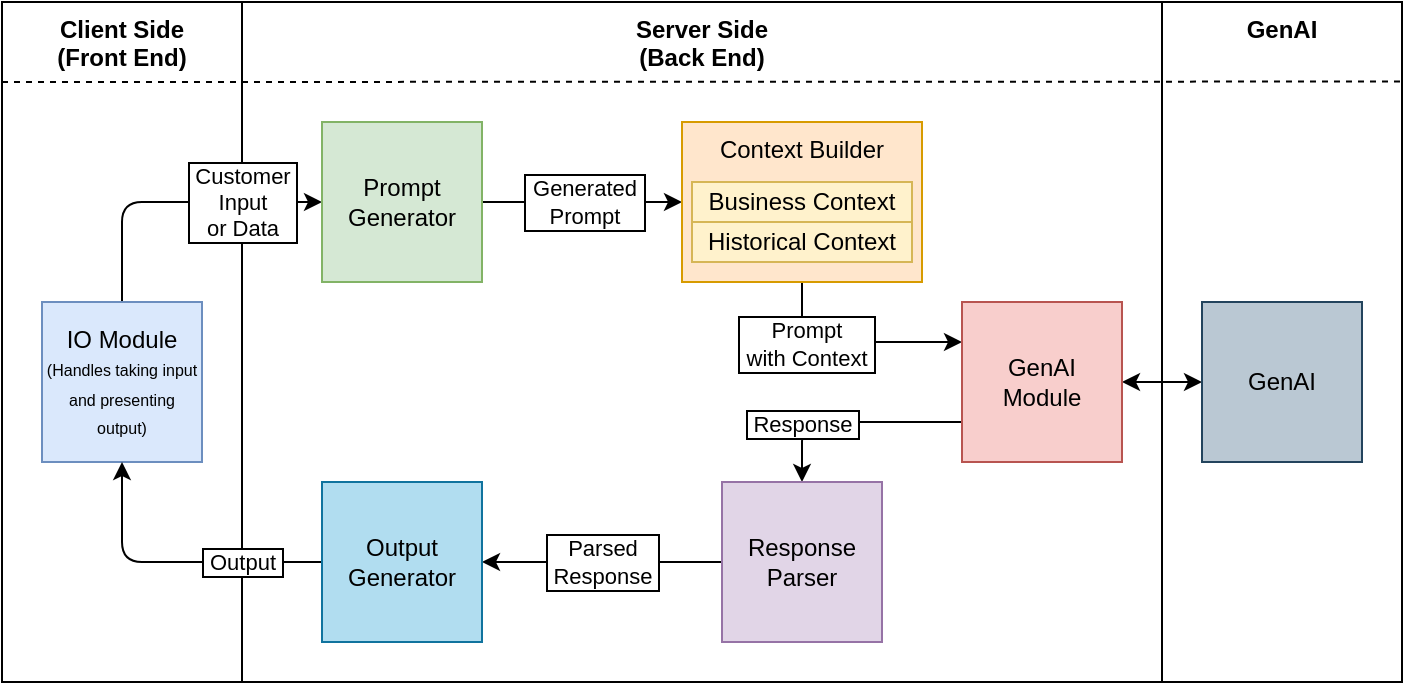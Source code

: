 <mxfile version="24.8.9" pages="2">
  <diagram name="Generic Architecture" id="oVn04cqjI4I9JJedJ097">
    <mxGraphModel dx="820" dy="520" grid="1" gridSize="10" guides="1" tooltips="1" connect="1" arrows="1" fold="1" page="1" pageScale="1" pageWidth="850" pageHeight="1100" math="0" shadow="0">
      <root>
        <mxCell id="0" />
        <mxCell id="1" parent="0" />
        <mxCell id="uJwLM321enoojBsdspnN-16" value="&lt;div&gt;&lt;b style=&quot;background-color: initial;&quot;&gt;GenAI&lt;/b&gt;&lt;/div&gt;" style="rounded=0;whiteSpace=wrap;html=1;verticalAlign=top;" vertex="1" parent="1">
          <mxGeometry x="660" y="140" width="120" height="340" as="geometry" />
        </mxCell>
        <mxCell id="uJwLM321enoojBsdspnN-15" value="&lt;b&gt;Server Side&lt;/b&gt;&lt;div&gt;&lt;b&gt;(Back End)&lt;/b&gt;&lt;/div&gt;" style="rounded=0;whiteSpace=wrap;html=1;verticalAlign=top;" vertex="1" parent="1">
          <mxGeometry x="200" y="140" width="460" height="340" as="geometry" />
        </mxCell>
        <mxCell id="uJwLM321enoojBsdspnN-14" value="&lt;b&gt;Client Side&lt;/b&gt;&lt;div&gt;&lt;b&gt;(Front End)&lt;/b&gt;&lt;/div&gt;" style="rounded=0;whiteSpace=wrap;html=1;verticalAlign=top;" vertex="1" parent="1">
          <mxGeometry x="80" y="140" width="120" height="340" as="geometry" />
        </mxCell>
        <mxCell id="-5lLzuhtgs18jf8ZroVW-4" style="edgeStyle=orthogonalEdgeStyle;rounded=1;orthogonalLoop=1;jettySize=auto;html=1;exitX=0.5;exitY=0;exitDx=0;exitDy=0;entryX=0;entryY=0.5;entryDx=0;entryDy=0;curved=0;" parent="1" source="-5lLzuhtgs18jf8ZroVW-1" target="-5lLzuhtgs18jf8ZroVW-2" edge="1">
          <mxGeometry relative="1" as="geometry" />
        </mxCell>
        <mxCell id="-5lLzuhtgs18jf8ZroVW-6" value="&amp;nbsp;Customer&amp;nbsp;&lt;div&gt;Input&lt;div&gt;or Data&lt;/div&gt;&lt;/div&gt;" style="edgeLabel;html=1;align=center;verticalAlign=middle;resizable=0;points=[];labelBorderColor=default;" parent="-5lLzuhtgs18jf8ZroVW-4" vertex="1" connectable="0">
          <mxGeometry x="-0.414" relative="1" as="geometry">
            <mxPoint x="60" y="-6" as="offset" />
          </mxGeometry>
        </mxCell>
        <mxCell id="-5lLzuhtgs18jf8ZroVW-1" value="IO Module&lt;div&gt;&lt;font style=&quot;font-size: 8px;&quot;&gt;(Handles taking input and presenting output)&lt;/font&gt;&lt;/div&gt;" style="rounded=0;whiteSpace=wrap;html=1;fillColor=#dae8fc;strokeColor=#6c8ebf;" parent="1" vertex="1">
          <mxGeometry x="100" y="290" width="80" height="80" as="geometry" />
        </mxCell>
        <mxCell id="-5lLzuhtgs18jf8ZroVW-5" style="edgeStyle=orthogonalEdgeStyle;rounded=1;orthogonalLoop=1;jettySize=auto;html=1;exitX=1;exitY=0.5;exitDx=0;exitDy=0;entryX=0;entryY=0.5;entryDx=0;entryDy=0;curved=0;" parent="1" source="-5lLzuhtgs18jf8ZroVW-2" target="-5lLzuhtgs18jf8ZroVW-3" edge="1">
          <mxGeometry relative="1" as="geometry" />
        </mxCell>
        <mxCell id="-5lLzuhtgs18jf8ZroVW-7" value="&amp;nbsp;Generated&amp;nbsp;&lt;div&gt;Prompt&lt;/div&gt;" style="edgeLabel;html=1;align=center;verticalAlign=middle;resizable=0;points=[];labelBorderColor=default;" parent="-5lLzuhtgs18jf8ZroVW-5" vertex="1" connectable="0">
          <mxGeometry x="-0.385" y="-4" relative="1" as="geometry">
            <mxPoint x="20" y="-4" as="offset" />
          </mxGeometry>
        </mxCell>
        <mxCell id="-5lLzuhtgs18jf8ZroVW-2" value="Prompt Generator" style="rounded=0;whiteSpace=wrap;html=1;fillColor=#d5e8d4;strokeColor=#82b366;" parent="1" vertex="1">
          <mxGeometry x="240" y="200" width="80" height="80" as="geometry" />
        </mxCell>
        <mxCell id="uJwLM321enoojBsdspnN-2" style="edgeStyle=orthogonalEdgeStyle;rounded=1;orthogonalLoop=1;jettySize=auto;html=1;exitX=0.5;exitY=1;exitDx=0;exitDy=0;entryX=0;entryY=0.25;entryDx=0;entryDy=0;curved=0;" edge="1" parent="1" source="-5lLzuhtgs18jf8ZroVW-3" target="uJwLM321enoojBsdspnN-1">
          <mxGeometry relative="1" as="geometry" />
        </mxCell>
        <mxCell id="uJwLM321enoojBsdspnN-3" value="&amp;nbsp;Prompt&amp;nbsp;&lt;div&gt;&amp;nbsp;with Context&amp;nbsp;&lt;/div&gt;" style="edgeLabel;html=1;align=center;verticalAlign=middle;resizable=0;points=[];labelBorderColor=default;" vertex="1" connectable="0" parent="uJwLM321enoojBsdspnN-2">
          <mxGeometry x="-0.135" y="-1" relative="1" as="geometry">
            <mxPoint x="-16" as="offset" />
          </mxGeometry>
        </mxCell>
        <mxCell id="-5lLzuhtgs18jf8ZroVW-3" value="Context Builder" style="rounded=0;whiteSpace=wrap;html=1;labelPosition=center;verticalLabelPosition=middle;align=center;verticalAlign=top;fillColor=#ffe6cc;strokeColor=#d79b00;" parent="1" vertex="1">
          <mxGeometry x="420" y="200" width="120" height="80" as="geometry" />
        </mxCell>
        <mxCell id="-5lLzuhtgs18jf8ZroVW-9" value="Business Context" style="rounded=0;whiteSpace=wrap;html=1;fillColor=#fff2cc;strokeColor=#d6b656;" parent="1" vertex="1">
          <mxGeometry x="425" y="230" width="110" height="20" as="geometry" />
        </mxCell>
        <mxCell id="-5lLzuhtgs18jf8ZroVW-10" value="Historical Context" style="rounded=0;whiteSpace=wrap;html=1;fillColor=#fff2cc;strokeColor=#d6b656;" parent="1" vertex="1">
          <mxGeometry x="425" y="250" width="110" height="20" as="geometry" />
        </mxCell>
        <mxCell id="uJwLM321enoojBsdspnN-5" style="edgeStyle=orthogonalEdgeStyle;rounded=1;orthogonalLoop=1;jettySize=auto;html=1;exitX=0;exitY=0.75;exitDx=0;exitDy=0;entryX=0.5;entryY=0;entryDx=0;entryDy=0;curved=0;" edge="1" parent="1" source="uJwLM321enoojBsdspnN-1" target="uJwLM321enoojBsdspnN-4">
          <mxGeometry relative="1" as="geometry" />
        </mxCell>
        <mxCell id="uJwLM321enoojBsdspnN-6" value="&amp;nbsp;Response&amp;nbsp;" style="edgeLabel;html=1;align=center;verticalAlign=middle;resizable=0;points=[];labelBorderColor=default;" vertex="1" connectable="0" parent="uJwLM321enoojBsdspnN-5">
          <mxGeometry x="0.132" y="1" relative="1" as="geometry">
            <mxPoint x="-18" as="offset" />
          </mxGeometry>
        </mxCell>
        <mxCell id="uJwLM321enoojBsdspnN-13" style="edgeStyle=orthogonalEdgeStyle;rounded=0;orthogonalLoop=1;jettySize=auto;html=1;exitX=1;exitY=0.5;exitDx=0;exitDy=0;entryX=0;entryY=0.5;entryDx=0;entryDy=0;startArrow=classic;startFill=1;" edge="1" parent="1" source="uJwLM321enoojBsdspnN-1" target="uJwLM321enoojBsdspnN-12">
          <mxGeometry relative="1" as="geometry" />
        </mxCell>
        <mxCell id="uJwLM321enoojBsdspnN-1" value="GenAI&lt;div&gt;Module&lt;/div&gt;" style="rounded=0;whiteSpace=wrap;html=1;fillColor=#f8cecc;strokeColor=#b85450;" vertex="1" parent="1">
          <mxGeometry x="560" y="290" width="80" height="80" as="geometry" />
        </mxCell>
        <mxCell id="uJwLM321enoojBsdspnN-8" style="edgeStyle=orthogonalEdgeStyle;rounded=0;orthogonalLoop=1;jettySize=auto;html=1;exitX=0;exitY=0.5;exitDx=0;exitDy=0;entryX=1;entryY=0.5;entryDx=0;entryDy=0;" edge="1" parent="1" source="uJwLM321enoojBsdspnN-4" target="uJwLM321enoojBsdspnN-7">
          <mxGeometry relative="1" as="geometry" />
        </mxCell>
        <mxCell id="uJwLM321enoojBsdspnN-9" value="&amp;nbsp;Parsed&amp;nbsp;&lt;div&gt;&amp;nbsp;Response&amp;nbsp;&lt;/div&gt;" style="edgeLabel;html=1;align=center;verticalAlign=middle;resizable=0;points=[];labelBorderColor=default;" vertex="1" connectable="0" parent="uJwLM321enoojBsdspnN-8">
          <mxGeometry x="0.197" y="-2" relative="1" as="geometry">
            <mxPoint x="12" y="2" as="offset" />
          </mxGeometry>
        </mxCell>
        <mxCell id="uJwLM321enoojBsdspnN-4" value="Response&lt;div&gt;&lt;span style=&quot;background-color: initial;&quot;&gt;Parser&lt;/span&gt;&lt;/div&gt;" style="rounded=0;whiteSpace=wrap;html=1;fillColor=#e1d5e7;strokeColor=#9673a6;" vertex="1" parent="1">
          <mxGeometry x="440" y="380" width="80" height="80" as="geometry" />
        </mxCell>
        <mxCell id="uJwLM321enoojBsdspnN-10" style="edgeStyle=orthogonalEdgeStyle;rounded=1;orthogonalLoop=1;jettySize=auto;html=1;exitX=0;exitY=0.5;exitDx=0;exitDy=0;entryX=0.5;entryY=1;entryDx=0;entryDy=0;curved=0;" edge="1" parent="1" source="uJwLM321enoojBsdspnN-7" target="-5lLzuhtgs18jf8ZroVW-1">
          <mxGeometry relative="1" as="geometry" />
        </mxCell>
        <mxCell id="uJwLM321enoojBsdspnN-11" value="&amp;nbsp;Output&amp;nbsp;" style="edgeLabel;html=1;align=center;verticalAlign=middle;resizable=0;points=[];labelBorderColor=default;" vertex="1" connectable="0" parent="uJwLM321enoojBsdspnN-10">
          <mxGeometry x="-0.203" y="-1" relative="1" as="geometry">
            <mxPoint x="20" y="1" as="offset" />
          </mxGeometry>
        </mxCell>
        <mxCell id="uJwLM321enoojBsdspnN-7" value="Output Generator" style="rounded=0;whiteSpace=wrap;html=1;fillColor=#b1ddf0;strokeColor=#10739e;" vertex="1" parent="1">
          <mxGeometry x="240" y="380" width="80" height="80" as="geometry" />
        </mxCell>
        <mxCell id="uJwLM321enoojBsdspnN-12" value="GenAI" style="rounded=0;whiteSpace=wrap;html=1;fillColor=#bac8d3;strokeColor=#23445d;" vertex="1" parent="1">
          <mxGeometry x="680" y="290" width="80" height="80" as="geometry" />
        </mxCell>
        <mxCell id="uJwLM321enoojBsdspnN-18" value="" style="endArrow=none;dashed=1;html=1;rounded=0;entryX=0.998;entryY=0.117;entryDx=0;entryDy=0;entryPerimeter=0;" edge="1" parent="1" target="uJwLM321enoojBsdspnN-16">
          <mxGeometry width="50" height="50" relative="1" as="geometry">
            <mxPoint x="80" y="180" as="sourcePoint" />
            <mxPoint x="780" y="175" as="targetPoint" />
          </mxGeometry>
        </mxCell>
      </root>
    </mxGraphModel>
  </diagram>
  <diagram id="SCJYKvDL74KUxTyZnXBH" name="Simple Chatbot">
    <mxGraphModel dx="757" dy="480" grid="1" gridSize="10" guides="1" tooltips="1" connect="1" arrows="1" fold="1" page="1" pageScale="1" pageWidth="850" pageHeight="1100" math="0" shadow="0">
      <root>
        <mxCell id="0" />
        <mxCell id="1" parent="0" />
        <mxCell id="xkvrShkvqqjQqG9QrzM1-1" value="&lt;div&gt;&lt;b style=&quot;background-color: initial;&quot;&gt;GenAI&lt;/b&gt;&lt;/div&gt;" style="rounded=0;whiteSpace=wrap;html=1;verticalAlign=top;" vertex="1" parent="1">
          <mxGeometry x="660" y="140" width="120" height="340" as="geometry" />
        </mxCell>
        <mxCell id="xkvrShkvqqjQqG9QrzM1-2" value="&lt;b&gt;Server Side&lt;/b&gt;&lt;div&gt;&lt;b&gt;(Back End)&lt;/b&gt;&lt;/div&gt;" style="rounded=0;whiteSpace=wrap;html=1;verticalAlign=top;" vertex="1" parent="1">
          <mxGeometry x="200" y="140" width="460" height="340" as="geometry" />
        </mxCell>
        <mxCell id="xkvrShkvqqjQqG9QrzM1-3" value="&lt;b&gt;Client Side&lt;/b&gt;&lt;div&gt;&lt;b&gt;(Front End)&lt;/b&gt;&lt;/div&gt;" style="rounded=0;whiteSpace=wrap;html=1;verticalAlign=top;" vertex="1" parent="1">
          <mxGeometry x="80" y="140" width="120" height="340" as="geometry" />
        </mxCell>
        <mxCell id="xkvrShkvqqjQqG9QrzM1-4" style="edgeStyle=orthogonalEdgeStyle;rounded=1;orthogonalLoop=1;jettySize=auto;html=1;exitX=0.5;exitY=0;exitDx=0;exitDy=0;entryX=0;entryY=0.5;entryDx=0;entryDy=0;curved=0;" edge="1" parent="1" source="xkvrShkvqqjQqG9QrzM1-6" target="xkvrShkvqqjQqG9QrzM1-9">
          <mxGeometry relative="1" as="geometry" />
        </mxCell>
        <mxCell id="xkvrShkvqqjQqG9QrzM1-5" value="&amp;nbsp;Customer&amp;nbsp;&lt;div&gt;Input&lt;div&gt;or Data&lt;/div&gt;&lt;/div&gt;" style="edgeLabel;html=1;align=center;verticalAlign=middle;resizable=0;points=[];labelBorderColor=default;" vertex="1" connectable="0" parent="xkvrShkvqqjQqG9QrzM1-4">
          <mxGeometry x="-0.414" relative="1" as="geometry">
            <mxPoint x="60" y="-6" as="offset" />
          </mxGeometry>
        </mxCell>
        <mxCell id="xkvrShkvqqjQqG9QrzM1-6" value="app/gui.py" style="rounded=0;whiteSpace=wrap;html=1;fillColor=#dae8fc;strokeColor=#6c8ebf;" vertex="1" parent="1">
          <mxGeometry x="100" y="290" width="80" height="80" as="geometry" />
        </mxCell>
        <mxCell id="xkvrShkvqqjQqG9QrzM1-7" style="edgeStyle=orthogonalEdgeStyle;rounded=1;orthogonalLoop=1;jettySize=auto;html=1;exitX=1;exitY=0.5;exitDx=0;exitDy=0;entryX=0;entryY=0.5;entryDx=0;entryDy=0;curved=0;" edge="1" parent="1" source="xkvrShkvqqjQqG9QrzM1-9" target="xkvrShkvqqjQqG9QrzM1-12">
          <mxGeometry relative="1" as="geometry" />
        </mxCell>
        <mxCell id="xkvrShkvqqjQqG9QrzM1-8" value="&amp;nbsp;Generated&amp;nbsp;&lt;div&gt;Prompt&lt;/div&gt;" style="edgeLabel;html=1;align=center;verticalAlign=middle;resizable=0;points=[];labelBorderColor=default;" vertex="1" connectable="0" parent="xkvrShkvqqjQqG9QrzM1-7">
          <mxGeometry x="-0.385" y="-4" relative="1" as="geometry">
            <mxPoint x="20" y="-4" as="offset" />
          </mxGeometry>
        </mxCell>
        <mxCell id="xkvrShkvqqjQqG9QrzM1-9" value="N/A&lt;div&gt;(Simply passed the prompt)&lt;/div&gt;" style="rounded=0;whiteSpace=wrap;html=1;fillColor=#d5e8d4;strokeColor=#82b366;" vertex="1" parent="1">
          <mxGeometry x="240" y="200" width="80" height="80" as="geometry" />
        </mxCell>
        <mxCell id="xkvrShkvqqjQqG9QrzM1-10" style="edgeStyle=orthogonalEdgeStyle;rounded=1;orthogonalLoop=1;jettySize=auto;html=1;exitX=0.5;exitY=1;exitDx=0;exitDy=0;entryX=0;entryY=0.25;entryDx=0;entryDy=0;curved=0;" edge="1" parent="1" source="xkvrShkvqqjQqG9QrzM1-12" target="xkvrShkvqqjQqG9QrzM1-18">
          <mxGeometry relative="1" as="geometry" />
        </mxCell>
        <mxCell id="xkvrShkvqqjQqG9QrzM1-11" value="&amp;nbsp;Prompt&amp;nbsp;&lt;div&gt;&amp;nbsp;with Context&amp;nbsp;&lt;/div&gt;" style="edgeLabel;html=1;align=center;verticalAlign=middle;resizable=0;points=[];labelBorderColor=default;" vertex="1" connectable="0" parent="xkvrShkvqqjQqG9QrzM1-10">
          <mxGeometry x="-0.135" y="-1" relative="1" as="geometry">
            <mxPoint x="-16" as="offset" />
          </mxGeometry>
        </mxCell>
        <mxCell id="xkvrShkvqqjQqG9QrzM1-12" value="prompt/context.py" style="rounded=0;whiteSpace=wrap;html=1;labelPosition=center;verticalLabelPosition=middle;align=center;verticalAlign=middle;fillColor=#ffe6cc;strokeColor=#d79b00;" vertex="1" parent="1">
          <mxGeometry x="420" y="200" width="120" height="80" as="geometry" />
        </mxCell>
        <mxCell id="xkvrShkvqqjQqG9QrzM1-15" style="edgeStyle=orthogonalEdgeStyle;rounded=1;orthogonalLoop=1;jettySize=auto;html=1;exitX=0;exitY=0.75;exitDx=0;exitDy=0;entryX=0.5;entryY=0;entryDx=0;entryDy=0;curved=0;" edge="1" parent="1" source="xkvrShkvqqjQqG9QrzM1-18" target="xkvrShkvqqjQqG9QrzM1-21">
          <mxGeometry relative="1" as="geometry" />
        </mxCell>
        <mxCell id="xkvrShkvqqjQqG9QrzM1-16" value="&amp;nbsp;Response&amp;nbsp;" style="edgeLabel;html=1;align=center;verticalAlign=middle;resizable=0;points=[];labelBorderColor=default;" vertex="1" connectable="0" parent="xkvrShkvqqjQqG9QrzM1-15">
          <mxGeometry x="0.132" y="1" relative="1" as="geometry">
            <mxPoint x="-18" as="offset" />
          </mxGeometry>
        </mxCell>
        <mxCell id="xkvrShkvqqjQqG9QrzM1-17" style="edgeStyle=orthogonalEdgeStyle;rounded=0;orthogonalLoop=1;jettySize=auto;html=1;exitX=1;exitY=0.5;exitDx=0;exitDy=0;entryX=0;entryY=0.5;entryDx=0;entryDy=0;startArrow=classic;startFill=1;" edge="1" parent="1" source="xkvrShkvqqjQqG9QrzM1-18" target="xkvrShkvqqjQqG9QrzM1-25">
          <mxGeometry relative="1" as="geometry" />
        </mxCell>
        <mxCell id="xkvrShkvqqjQqG9QrzM1-18" value="&lt;font style=&quot;font-size: 10px;&quot;&gt;client/genAI.py&lt;/font&gt;" style="rounded=0;whiteSpace=wrap;html=1;fillColor=#f8cecc;strokeColor=#b85450;" vertex="1" parent="1">
          <mxGeometry x="560" y="290" width="80" height="80" as="geometry" />
        </mxCell>
        <mxCell id="xkvrShkvqqjQqG9QrzM1-19" style="edgeStyle=orthogonalEdgeStyle;rounded=0;orthogonalLoop=1;jettySize=auto;html=1;exitX=0;exitY=0.5;exitDx=0;exitDy=0;entryX=1;entryY=0.5;entryDx=0;entryDy=0;" edge="1" parent="1" source="xkvrShkvqqjQqG9QrzM1-21" target="xkvrShkvqqjQqG9QrzM1-24">
          <mxGeometry relative="1" as="geometry" />
        </mxCell>
        <mxCell id="xkvrShkvqqjQqG9QrzM1-20" value="&amp;nbsp;Parsed&amp;nbsp;&lt;div&gt;&amp;nbsp;Response&amp;nbsp;&lt;/div&gt;" style="edgeLabel;html=1;align=center;verticalAlign=middle;resizable=0;points=[];labelBorderColor=default;" vertex="1" connectable="0" parent="xkvrShkvqqjQqG9QrzM1-19">
          <mxGeometry x="0.197" y="-2" relative="1" as="geometry">
            <mxPoint x="12" y="2" as="offset" />
          </mxGeometry>
        </mxCell>
        <mxCell id="xkvrShkvqqjQqG9QrzM1-21" value="N/A" style="rounded=0;whiteSpace=wrap;html=1;fillColor=#e1d5e7;strokeColor=#9673a6;" vertex="1" parent="1">
          <mxGeometry x="440" y="380" width="80" height="80" as="geometry" />
        </mxCell>
        <mxCell id="xkvrShkvqqjQqG9QrzM1-22" style="edgeStyle=orthogonalEdgeStyle;rounded=1;orthogonalLoop=1;jettySize=auto;html=1;exitX=0;exitY=0.5;exitDx=0;exitDy=0;entryX=0.5;entryY=1;entryDx=0;entryDy=0;curved=0;" edge="1" parent="1" source="xkvrShkvqqjQqG9QrzM1-24" target="xkvrShkvqqjQqG9QrzM1-6">
          <mxGeometry relative="1" as="geometry" />
        </mxCell>
        <mxCell id="xkvrShkvqqjQqG9QrzM1-23" value="&amp;nbsp;Output&amp;nbsp;" style="edgeLabel;html=1;align=center;verticalAlign=middle;resizable=0;points=[];labelBorderColor=default;" vertex="1" connectable="0" parent="xkvrShkvqqjQqG9QrzM1-22">
          <mxGeometry x="-0.203" y="-1" relative="1" as="geometry">
            <mxPoint x="20" y="1" as="offset" />
          </mxGeometry>
        </mxCell>
        <mxCell id="xkvrShkvqqjQqG9QrzM1-24" value="N/A" style="rounded=0;whiteSpace=wrap;html=1;fillColor=#b1ddf0;strokeColor=#10739e;" vertex="1" parent="1">
          <mxGeometry x="240" y="380" width="80" height="80" as="geometry" />
        </mxCell>
        <mxCell id="xkvrShkvqqjQqG9QrzM1-25" value="ChatGPT&lt;div&gt;API&lt;/div&gt;" style="rounded=0;whiteSpace=wrap;html=1;fillColor=#bac8d3;strokeColor=#23445d;" vertex="1" parent="1">
          <mxGeometry x="680" y="290" width="80" height="80" as="geometry" />
        </mxCell>
        <mxCell id="xkvrShkvqqjQqG9QrzM1-26" value="" style="endArrow=none;dashed=1;html=1;rounded=0;entryX=0.998;entryY=0.117;entryDx=0;entryDy=0;entryPerimeter=0;" edge="1" parent="1" target="xkvrShkvqqjQqG9QrzM1-1">
          <mxGeometry width="50" height="50" relative="1" as="geometry">
            <mxPoint x="80" y="180" as="sourcePoint" />
            <mxPoint x="780" y="175" as="targetPoint" />
          </mxGeometry>
        </mxCell>
      </root>
    </mxGraphModel>
  </diagram>
</mxfile>
